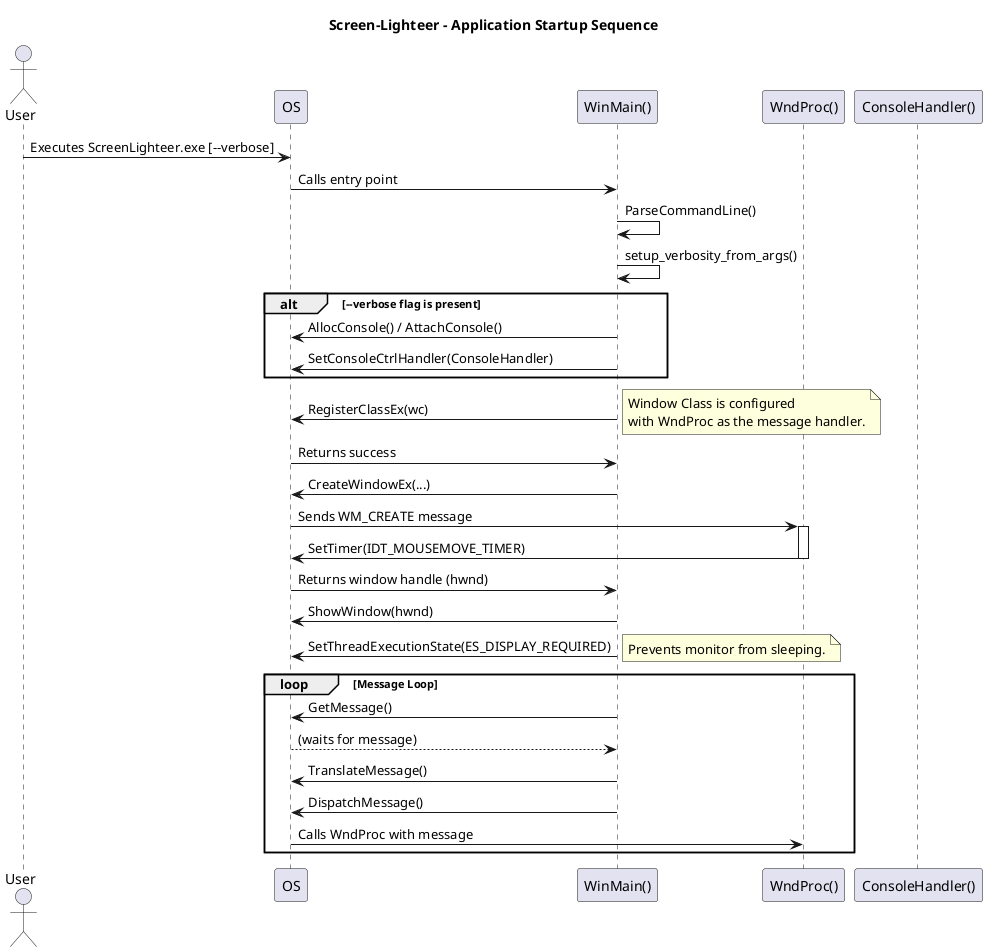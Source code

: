 @startuml
title Screen-Lighteer - Application Startup Sequence

actor User
participant "OS" as OS
participant "WinMain()" as WinMain
participant "WndProc()" as WndProc
participant "ConsoleHandler()" as ConsoleHandler

User -> OS: Executes ScreenLighteer.exe [--verbose]
OS -> WinMain: Calls entry point

WinMain -> WinMain: ParseCommandLine()
WinMain -> WinMain: setup_verbosity_from_args()

alt --verbose flag is present
  WinMain -> OS: AllocConsole() / AttachConsole()
  WinMain -> OS: SetConsoleCtrlHandler(ConsoleHandler)
end

WinMain -> OS: RegisterClassEx(wc)
note right: Window Class is configured\nwith WndProc as the message handler.

OS -> WinMain: Returns success
WinMain -> OS: CreateWindowEx(...)
OS -> WndProc: Sends WM_CREATE message

activate WndProc
WndProc -> OS: SetTimer(IDT_MOUSEMOVE_TIMER)
deactivate WndProc

OS -> WinMain: Returns window handle (hwnd)
WinMain -> OS: ShowWindow(hwnd)
WinMain -> OS: SetThreadExecutionState(ES_DISPLAY_REQUIRED)
note right: Prevents monitor from sleeping.

loop Message Loop
  WinMain -> OS: GetMessage()
  OS --> WinMain: (waits for message)
  WinMain -> OS: TranslateMessage()
  WinMain -> OS: DispatchMessage()
  OS -> WndProc: Calls WndProc with message
end

@enduml